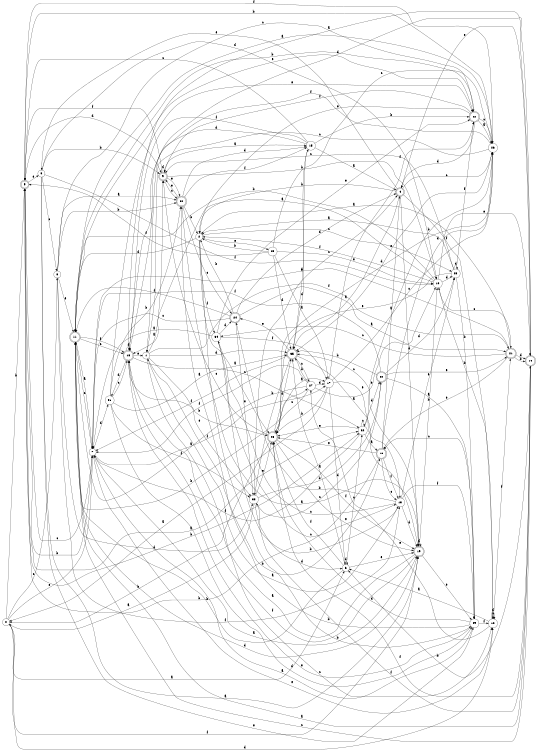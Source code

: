 digraph n29_8 {
__start0 [label="" shape="none"];

rankdir=LR;
size="8,5";

s0 [style="filled", color="black", fillcolor="white" shape="circle", label="0"];
s1 [style="filled", color="black", fillcolor="white" shape="circle", label="1"];
s2 [style="filled", color="black", fillcolor="white" shape="circle", label="2"];
s3 [style="filled", color="black", fillcolor="white" shape="circle", label="3"];
s4 [style="rounded,filled", color="black", fillcolor="white" shape="doublecircle", label="4"];
s5 [style="rounded,filled", color="black", fillcolor="white" shape="doublecircle", label="5"];
s6 [style="filled", color="black", fillcolor="white" shape="circle", label="6"];
s7 [style="filled", color="black", fillcolor="white" shape="circle", label="7"];
s8 [style="filled", color="black", fillcolor="white" shape="circle", label="8"];
s9 [style="rounded,filled", color="black", fillcolor="white" shape="doublecircle", label="9"];
s10 [style="filled", color="black", fillcolor="white" shape="circle", label="10"];
s11 [style="rounded,filled", color="black", fillcolor="white" shape="doublecircle", label="11"];
s12 [style="filled", color="black", fillcolor="white" shape="circle", label="12"];
s13 [style="filled", color="black", fillcolor="white" shape="circle", label="13"];
s14 [style="rounded,filled", color="black", fillcolor="white" shape="doublecircle", label="14"];
s15 [style="filled", color="black", fillcolor="white" shape="circle", label="15"];
s16 [style="rounded,filled", color="black", fillcolor="white" shape="doublecircle", label="16"];
s17 [style="filled", color="black", fillcolor="white" shape="circle", label="17"];
s18 [style="rounded,filled", color="black", fillcolor="white" shape="doublecircle", label="18"];
s19 [style="rounded,filled", color="black", fillcolor="white" shape="doublecircle", label="19"];
s20 [style="rounded,filled", color="black", fillcolor="white" shape="doublecircle", label="20"];
s21 [style="rounded,filled", color="black", fillcolor="white" shape="doublecircle", label="21"];
s22 [style="rounded,filled", color="black", fillcolor="white" shape="doublecircle", label="22"];
s23 [style="filled", color="black", fillcolor="white" shape="circle", label="23"];
s24 [style="rounded,filled", color="black", fillcolor="white" shape="doublecircle", label="24"];
s25 [style="filled", color="black", fillcolor="white" shape="circle", label="25"];
s26 [style="filled", color="black", fillcolor="white" shape="circle", label="26"];
s27 [style="filled", color="black", fillcolor="white" shape="circle", label="27"];
s28 [style="rounded,filled", color="black", fillcolor="white" shape="doublecircle", label="28"];
s29 [style="filled", color="black", fillcolor="white" shape="circle", label="29"];
s30 [style="rounded,filled", color="black", fillcolor="white" shape="doublecircle", label="30"];
s31 [style="filled", color="black", fillcolor="white" shape="circle", label="31"];
s32 [style="filled", color="black", fillcolor="white" shape="circle", label="32"];
s33 [style="filled", color="black", fillcolor="white" shape="circle", label="33"];
s34 [style="filled", color="black", fillcolor="white" shape="circle", label="34"];
s35 [style="rounded,filled", color="black", fillcolor="white" shape="doublecircle", label="35"];
s0 -> s6 [label="a"];
s0 -> s5 [label="b"];
s0 -> s8 [label="c"];
s0 -> s12 [label="d"];
s0 -> s7 [label="e"];
s0 -> s19 [label="f"];
s1 -> s9 [label="a"];
s1 -> s16 [label="b"];
s1 -> s12 [label="c"];
s1 -> s35 [label="d"];
s1 -> s33 [label="e"];
s1 -> s21 [label="f"];
s2 -> s28 [label="a"];
s2 -> s29 [label="b"];
s2 -> s23 [label="c"];
s2 -> s11 [label="d"];
s2 -> s25 [label="e"];
s2 -> s34 [label="f"];
s3 -> s19 [label="a"];
s3 -> s9 [label="b"];
s3 -> s8 [label="c"];
s3 -> s10 [label="d"];
s3 -> s29 [label="e"];
s3 -> s10 [label="f"];
s4 -> s35 [label="a"];
s4 -> s2 [label="b"];
s4 -> s26 [label="c"];
s4 -> s19 [label="d"];
s4 -> s3 [label="e"];
s4 -> s12 [label="f"];
s5 -> s32 [label="a"];
s5 -> s32 [label="b"];
s5 -> s7 [label="c"];
s5 -> s9 [label="d"];
s5 -> s3 [label="e"];
s5 -> s26 [label="f"];
s6 -> s35 [label="a"];
s6 -> s11 [label="b"];
s6 -> s32 [label="c"];
s6 -> s6 [label="d"];
s6 -> s19 [label="e"];
s6 -> s28 [label="f"];
s7 -> s19 [label="a"];
s7 -> s5 [label="b"];
s7 -> s11 [label="c"];
s7 -> s31 [label="d"];
s7 -> s12 [label="e"];
s7 -> s17 [label="f"];
s8 -> s30 [label="a"];
s8 -> s30 [label="b"];
s8 -> s22 [label="c"];
s8 -> s33 [label="d"];
s8 -> s11 [label="e"];
s8 -> s13 [label="f"];
s9 -> s15 [label="a"];
s9 -> s10 [label="b"];
s9 -> s30 [label="c"];
s9 -> s9 [label="d"];
s9 -> s30 [label="e"];
s9 -> s5 [label="f"];
s10 -> s18 [label="a"];
s10 -> s11 [label="b"];
s10 -> s21 [label="c"];
s10 -> s23 [label="d"];
s10 -> s14 [label="e"];
s10 -> s2 [label="f"];
s11 -> s7 [label="a"];
s11 -> s27 [label="b"];
s11 -> s18 [label="c"];
s11 -> s19 [label="d"];
s11 -> s22 [label="e"];
s11 -> s18 [label="f"];
s12 -> s6 [label="a"];
s12 -> s10 [label="b"];
s12 -> s12 [label="c"];
s12 -> s12 [label="d"];
s12 -> s27 [label="e"];
s12 -> s21 [label="f"];
s13 -> s1 [label="a"];
s13 -> s24 [label="b"];
s13 -> s34 [label="c"];
s13 -> s19 [label="d"];
s13 -> s23 [label="e"];
s13 -> s29 [label="f"];
s14 -> s11 [label="a"];
s14 -> s6 [label="b"];
s14 -> s11 [label="c"];
s14 -> s1 [label="d"];
s14 -> s4 [label="e"];
s14 -> s28 [label="f"];
s15 -> s4 [label="a"];
s15 -> s22 [label="b"];
s15 -> s5 [label="c"];
s15 -> s18 [label="d"];
s15 -> s35 [label="e"];
s15 -> s18 [label="f"];
s16 -> s4 [label="a"];
s16 -> s5 [label="b"];
s16 -> s13 [label="c"];
s16 -> s26 [label="d"];
s16 -> s28 [label="e"];
s16 -> s13 [label="f"];
s17 -> s0 [label="a"];
s17 -> s28 [label="b"];
s17 -> s26 [label="c"];
s17 -> s6 [label="d"];
s17 -> s13 [label="e"];
s17 -> s22 [label="f"];
s18 -> s14 [label="a"];
s18 -> s28 [label="b"];
s18 -> s32 [label="c"];
s18 -> s31 [label="d"];
s18 -> s1 [label="e"];
s18 -> s18 [label="f"];
s19 -> s18 [label="a"];
s19 -> s10 [label="b"];
s19 -> s35 [label="c"];
s19 -> s19 [label="d"];
s19 -> s29 [label="e"];
s19 -> s18 [label="f"];
s20 -> s29 [label="a"];
s20 -> s35 [label="b"];
s20 -> s33 [label="c"];
s20 -> s23 [label="d"];
s20 -> s21 [label="e"];
s20 -> s7 [label="f"];
s21 -> s2 [label="a"];
s21 -> s14 [label="b"];
s21 -> s34 [label="c"];
s21 -> s14 [label="d"];
s21 -> s16 [label="e"];
s21 -> s7 [label="f"];
s22 -> s26 [label="a"];
s22 -> s11 [label="b"];
s22 -> s26 [label="c"];
s22 -> s4 [label="d"];
s22 -> s2 [label="e"];
s22 -> s9 [label="f"];
s23 -> s2 [label="a"];
s23 -> s29 [label="b"];
s23 -> s9 [label="c"];
s23 -> s23 [label="d"];
s23 -> s28 [label="e"];
s23 -> s22 [label="f"];
s24 -> s21 [label="a"];
s24 -> s2 [label="b"];
s24 -> s7 [label="c"];
s24 -> s4 [label="d"];
s24 -> s33 [label="e"];
s24 -> s11 [label="f"];
s25 -> s17 [label="a"];
s25 -> s2 [label="b"];
s25 -> s26 [label="c"];
s25 -> s35 [label="d"];
s25 -> s10 [label="e"];
s25 -> s5 [label="f"];
s26 -> s11 [label="a"];
s26 -> s5 [label="b"];
s26 -> s1 [label="c"];
s26 -> s28 [label="d"];
s26 -> s35 [label="e"];
s26 -> s18 [label="f"];
s27 -> s11 [label="a"];
s27 -> s35 [label="b"];
s27 -> s28 [label="c"];
s27 -> s17 [label="d"];
s27 -> s10 [label="e"];
s27 -> s7 [label="f"];
s28 -> s17 [label="a"];
s28 -> s0 [label="b"];
s28 -> s9 [label="c"];
s28 -> s35 [label="d"];
s28 -> s19 [label="e"];
s28 -> s19 [label="f"];
s29 -> s7 [label="a"];
s29 -> s30 [label="b"];
s29 -> s16 [label="c"];
s29 -> s28 [label="d"];
s29 -> s18 [label="e"];
s29 -> s12 [label="f"];
s30 -> s19 [label="a"];
s30 -> s2 [label="b"];
s30 -> s24 [label="c"];
s30 -> s15 [label="d"];
s30 -> s9 [label="e"];
s30 -> s15 [label="f"];
s31 -> s35 [label="a"];
s31 -> s30 [label="b"];
s31 -> s18 [label="c"];
s31 -> s29 [label="d"];
s31 -> s22 [label="e"];
s31 -> s33 [label="f"];
s32 -> s16 [label="a"];
s32 -> s26 [label="b"];
s32 -> s32 [label="c"];
s32 -> s20 [label="d"];
s32 -> s28 [label="e"];
s32 -> s7 [label="f"];
s33 -> s0 [label="a"];
s33 -> s20 [label="b"];
s33 -> s4 [label="c"];
s33 -> s6 [label="d"];
s33 -> s28 [label="e"];
s33 -> s14 [label="f"];
s34 -> s7 [label="a"];
s34 -> s13 [label="b"];
s34 -> s13 [label="c"];
s34 -> s24 [label="d"];
s34 -> s22 [label="e"];
s34 -> s17 [label="f"];
s35 -> s19 [label="a"];
s35 -> s33 [label="b"];
s35 -> s27 [label="c"];
s35 -> s15 [label="d"];
s35 -> s24 [label="e"];
s35 -> s7 [label="f"];

}